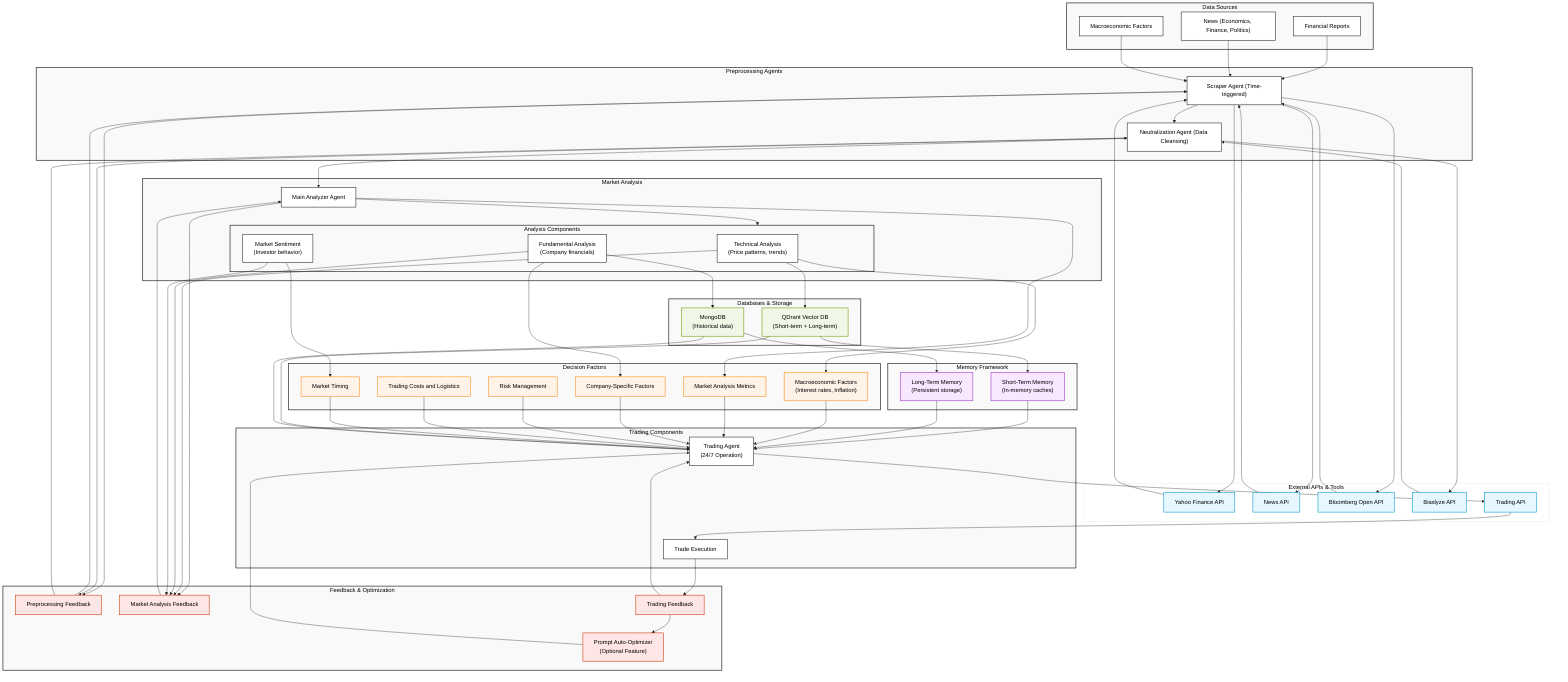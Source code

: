 %%{init: {
  'theme': 'base', 
  'themeVariables': {
    'primaryColor': '#f9f9f9',
    'primaryBorderColor': '#333',
    'primaryTextColor': '#000',
    'lineColor': '#222',
    'secondaryColor': '#e6e6e6',
    'tertiaryColor': '#fff'
  }
}}%%

flowchart TD
    %% Define styles
    classDef subgraphStyle fill:#f9f9f9,stroke:#333,stroke-width:2px
    classDef nodeStyle fill:white,stroke:#222,stroke-width:1.5px,color:black
    classDef apiStyle fill:#e6f7ff,stroke:#0099cc,stroke-width:1.5px,color:black
    classDef dbStyle fill:#f0f7e6,stroke:#669900,stroke-width:1.5px,color:black
    classDef decisionStyle fill:#fff2e6,stroke:#ff8c1a,stroke-width:1.5px,color:black
    classDef memoryStyle fill:#f9e6ff,stroke:#9933cc,stroke-width:1.5px,color:black
    classDef feedbackStyle fill:#ffe6e6,stroke:#cc3300,stroke-width:1.5px,color:black

    %% Data Sources
    subgraph DataSources["Data Sources"]
        FR["Financial Reports"]
        NW["News (Economics, Finance, Politics)"]
        ME["Macroeconomic Factors"]
    end

    %% External APIs
    subgraph ExternalAPIs["External APIs & Tools"]
        YF["Yahoo Finance API"]
        NAPI["News API"]
        BAPI["Bloomberg Open API"]
        BIAS["Biaslyze API"]
        TAPI["Trading API"]
    end

    %% Preprocessing Agents
    subgraph Preprocessing["Preprocessing Agents"]
        SA["Scraper Agent (Time-triggered)"]
        NA["Neutralization Agent (Data Cleansing)"]
    end

    %% Market Analysis Components
    subgraph MarketAnalysis["Market Analysis"]
        AA["Main Analyzer Agent"]
        
        subgraph AnalysisComponents["Analysis Components"]
            TA1["Technical Analysis<br/>(Price patterns, trends)"]
            FA["Fundamental Analysis<br/>(Company financials)"]
            MS["Market Sentiment<br/>(Investor behavior)"]
        end
    end

    %% Decision Factors
    subgraph DecisionFactors["Decision Factors"]
        MACRO["Macroeconomic Factors<br/>(Interest rates, Inflation)"]
        METRICS["Market Analysis Metrics"]
        COMPANY["Company-Specific Factors"]
        RISK["Risk Management"]
        COSTS["Trading Costs and Logistics"]
        TIMING["Market Timing"]
    end

    %% Memory Framework
    subgraph MemoryFramework["Memory Framework"]
        STM["Short-Term Memory<br/>(In-memory caches)"]
        LTM["Long-Term Memory<br/>(Persistent storage)"]
    end

    %% Databases & Storage
    subgraph Databases["Databases & Storage"]
        QD["QDrant Vector DB<br/>(Short-term + Long-term)"]
        MDB["MongoDB<br/>(Historical data)"]
    end

    %% Trading Components
    subgraph TradingComponents["Trading Components"]
        TA["Trading Agent<br/>(24/7 Operation)"]
        EXEC["Trade Execution"]
    end

    %% Feedback & Optimization
    subgraph Feedback["Feedback & Optimization"]
        FP["Preprocessing Feedback"]
        FM["Market Analysis Feedback"]
        FT["Trading Feedback"]
        PAO["Prompt Auto-Optimizer<br/>(Optional Feature)"]
    end

    %% Flow Connections: Data Ingestion & API Integration
    FR --> SA
    NW --> SA
    ME --> SA
    SA --> YF
    SA --> NAPI
    SA --> BAPI
    YF --> SA
    NAPI --> SA
    BAPI --> SA
    
    %% Flow Connections: Preprocessing
    SA --> NA
    NA --> BIAS
    BIAS --> NA
    NA --> AA

    %% Flow Connections: Market Analysis
    AA --> AnalysisComponents
    AA --> METRICS
    TA1 --> MACRO
    FA --> COMPANY
    MS --> TIMING
    
    %% Flow Connections: Database Integration
    TA1 --> QD
    FA --> MDB
    
    %% Memory Framework Integration
    QD --> STM
    MDB --> LTM
    STM --> TA
    LTM --> TA
    
    %% Decision Integration
    MACRO --> TA
    METRICS --> TA
    COMPANY --> TA
    RISK --> TA
    COSTS --> TA
    TIMING --> TA
    
    %% Flow Connections: Trading Execution
    QD --> TA
    MDB --> TA
    TA --> TAPI
    TAPI --> EXEC
    EXEC --> FT
    
    %% Feedback Loops
    SA --> FP
    NA --> FP
    FP --> SA
    FP --> NA
    
    AA --> FM
    TA1 --> FM
    FA --> FM
    MS --> FM
    FM --> AA
    
    FT --> PAO
    PAO --> TA
    FT --> TA
    
    %% Apply styles
    class DataSources,Preprocessing,MarketAnalysis,AnalysisComponents,Databases,TradingComponents,Feedback,DecisionFactors,MemoryFramework subgraphStyle
    class FR,NW,ME,SA,NA,AA,TA1,FA,MS,TA,EXEC nodeStyle
    class YF,NAPI,BAPI,BIAS,TAPI apiStyle
    class QD,MDB dbStyle
    class MACRO,METRICS,COMPANY,RISK,COSTS,TIMING decisionStyle
    class STM,LTM memoryStyle
    class FP,FM,FT,PAO feedbackStyle